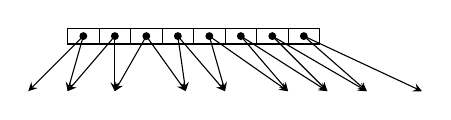 \draw (-2,0.8) rectangle (1.2,1);
% stupid floating point.
\foreach \x in {-1.6,-1.2,...,0.9} {
  \draw(\x,0.8) -- (\x,1);
}
\begin{scope}[->,>=stealth]
  \fill (-1.8,0.9) ellipse (0.05);
  \draw (-1.8,0.9) -- (-2.5,0.2);
  \draw (-1.8,0.9) -- (-2,0.2);
  \fill (-1.4,0.9) ellipse (0.05);
  \draw (-1.4,0.9) -- (-2,0.2);
  \draw (-1.4,0.9) -- (-1.4,0.2);
  \fill (-1.0,0.9) ellipse (0.05);
  \draw (-1.0,0.9) -- (-1.4,0.2);
  \draw (-1.0,0.9) -- (-0.5,0.2);
  \fill (-0.6,0.9) ellipse (0.05);
  \draw (-0.6,0.9) -- (-0.5,0.2);
  \draw (-0.6,0.9) -- (0,0.2);
  \fill (-0.2,0.9) ellipse (0.05);
  \draw (-0.2,0.9) -- (0,0.2);
  \draw (-0.2,0.9) -- (0.8,0.2);
  \fill (0.2,0.9) ellipse (0.05);
  \draw (0.2,0.9) -- (0.8,0.2);
  \draw (0.2,0.9) -- (1.3,0.2);
  \fill (0.6,0.9) ellipse (0.05);
  \draw (0.6,0.9) -- (1.3,0.2);
  \draw (0.6,0.9) -- (1.8,0.2);
  \fill (1.0,0.9) ellipse (0.05);
  \draw (1.0,0.9) -- (1.8,0.2);
  \draw (1.0,0.9) -- (2.5,0.2);
\end{scope}

